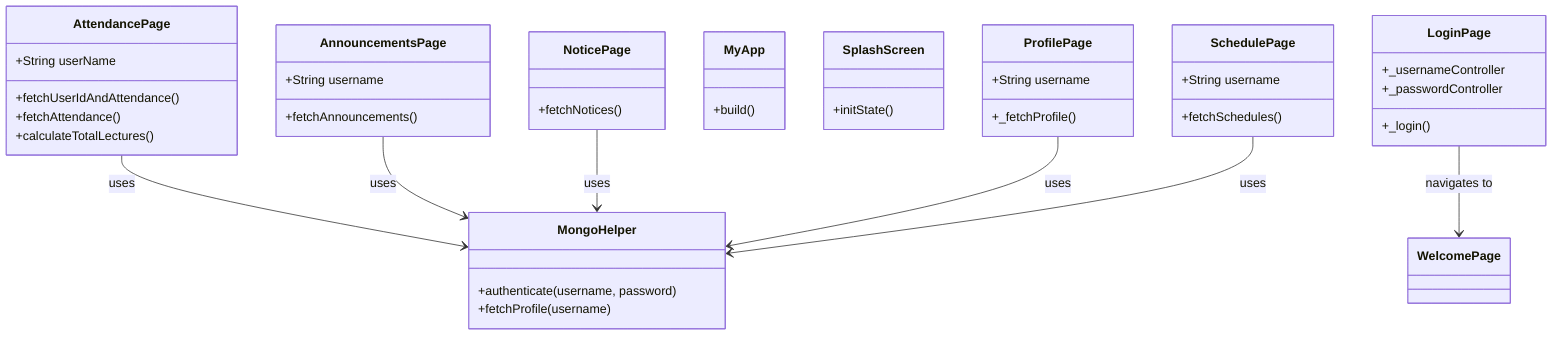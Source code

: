 classDiagram
    class AttendancePage {
        +String userName
        +fetchUserIdAndAttendance()
        +fetchAttendance()
        +calculateTotalLectures()
    }

    class AnnouncementsPage {
        +String username
        +fetchAnnouncements()
    }

    class LoginPage {
        +_usernameController
        +_passwordController
        +_login()
    }

    class MyApp {
        +build()
    }

    class SplashScreen {
        +initState()
    }

    class MongoHelper {
        +authenticate(username, password)
        +fetchProfile(username)
    }

    class NoticePage {
        +fetchNotices()
    }

    class ProfilePage {
        +String username
        +_fetchProfile()
    }

    class SchedulePage {
        +String username
        +fetchSchedules()
    }

    AttendancePage --> MongoHelper : uses
    AnnouncementsPage --> MongoHelper : uses
    LoginPage --> WelcomePage : navigates to
    NoticePage --> MongoHelper : uses
    ProfilePage --> MongoHelper : uses
    SchedulePage --> MongoHelper : uses